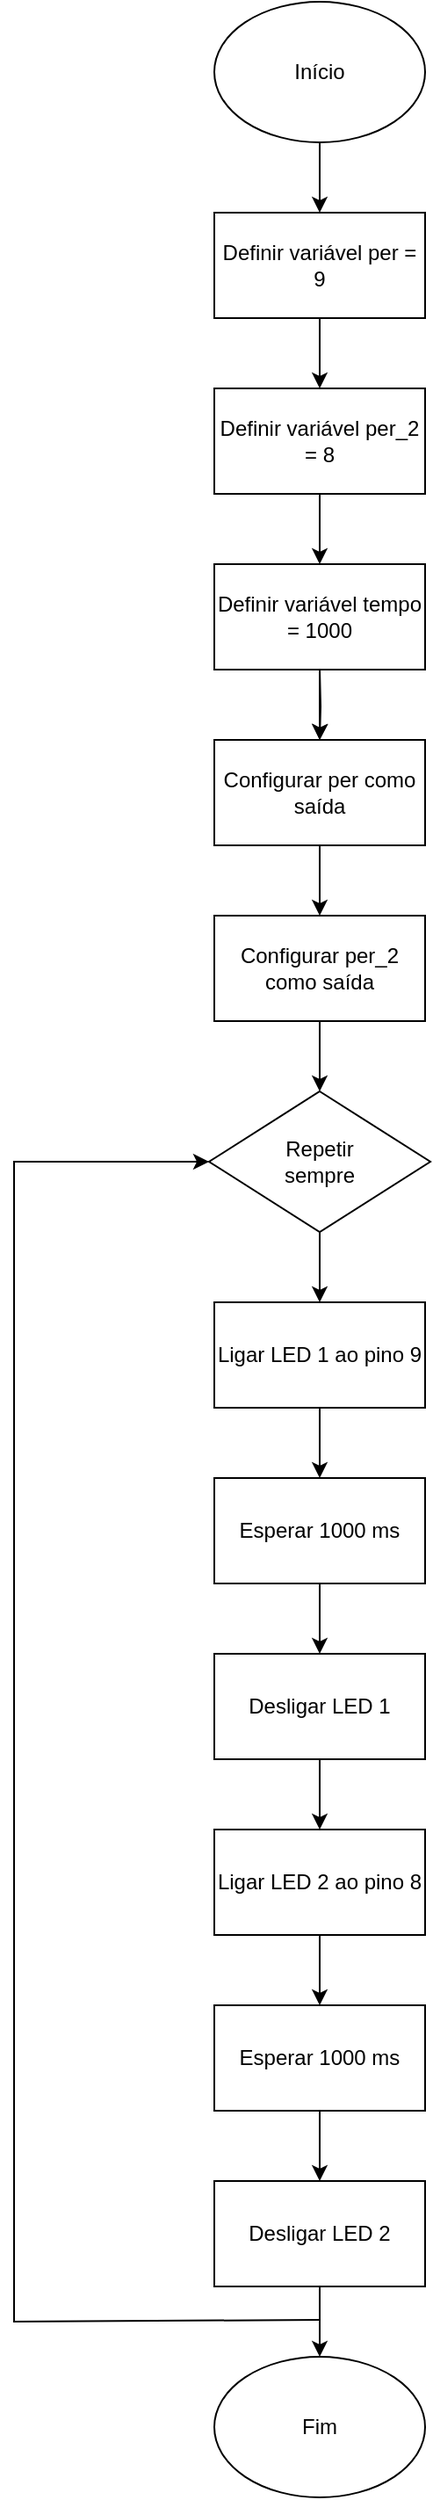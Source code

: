 <mxfile version="28.2.5">
  <diagram name="Página-1" id="lgsfylnA9JrC5za6dz95">
    <mxGraphModel dx="628" dy="863" grid="1" gridSize="10" guides="1" tooltips="1" connect="1" arrows="1" fold="1" page="1" pageScale="1" pageWidth="827" pageHeight="1169" math="0" shadow="0">
      <root>
        <mxCell id="0" />
        <mxCell id="1" parent="0" />
        <mxCell id="7GB0SN49nU3vowdlAvA3-3" style="edgeStyle=orthogonalEdgeStyle;rounded=0;orthogonalLoop=1;jettySize=auto;html=1;entryX=0.5;entryY=0;entryDx=0;entryDy=0;" edge="1" parent="1" source="7GB0SN49nU3vowdlAvA3-1" target="7GB0SN49nU3vowdlAvA3-2">
          <mxGeometry relative="1" as="geometry" />
        </mxCell>
        <mxCell id="7GB0SN49nU3vowdlAvA3-1" value="Início" style="ellipse;whiteSpace=wrap;html=1;" vertex="1" parent="1">
          <mxGeometry x="354" y="40" width="120" height="80" as="geometry" />
        </mxCell>
        <mxCell id="7GB0SN49nU3vowdlAvA3-6" style="edgeStyle=orthogonalEdgeStyle;rounded=0;orthogonalLoop=1;jettySize=auto;html=1;entryX=0.5;entryY=0;entryDx=0;entryDy=0;" edge="1" parent="1" source="7GB0SN49nU3vowdlAvA3-2" target="7GB0SN49nU3vowdlAvA3-4">
          <mxGeometry relative="1" as="geometry" />
        </mxCell>
        <mxCell id="7GB0SN49nU3vowdlAvA3-2" value="&lt;div&gt;Definir variável per = 9&lt;/div&gt;" style="rounded=0;whiteSpace=wrap;html=1;" vertex="1" parent="1">
          <mxGeometry x="354" y="160" width="120" height="60" as="geometry" />
        </mxCell>
        <mxCell id="7GB0SN49nU3vowdlAvA3-7" style="edgeStyle=orthogonalEdgeStyle;rounded=0;orthogonalLoop=1;jettySize=auto;html=1;entryX=0.5;entryY=0;entryDx=0;entryDy=0;" edge="1" parent="1" source="7GB0SN49nU3vowdlAvA3-4" target="7GB0SN49nU3vowdlAvA3-5">
          <mxGeometry relative="1" as="geometry" />
        </mxCell>
        <mxCell id="7GB0SN49nU3vowdlAvA3-4" value="&lt;div&gt;Definir variável per_2 = 8&lt;/div&gt;" style="rounded=0;whiteSpace=wrap;html=1;" vertex="1" parent="1">
          <mxGeometry x="354" y="260" width="120" height="60" as="geometry" />
        </mxCell>
        <mxCell id="7GB0SN49nU3vowdlAvA3-12" value="" style="edgeStyle=orthogonalEdgeStyle;rounded=0;orthogonalLoop=1;jettySize=auto;html=1;" edge="1" parent="1" source="7GB0SN49nU3vowdlAvA3-5" target="7GB0SN49nU3vowdlAvA3-10">
          <mxGeometry relative="1" as="geometry" />
        </mxCell>
        <mxCell id="7GB0SN49nU3vowdlAvA3-5" value="&lt;div&gt;Definir variável tempo = 1000&lt;/div&gt;" style="rounded=0;whiteSpace=wrap;html=1;" vertex="1" parent="1">
          <mxGeometry x="354" y="360" width="120" height="60" as="geometry" />
        </mxCell>
        <mxCell id="7GB0SN49nU3vowdlAvA3-8" style="edgeStyle=orthogonalEdgeStyle;rounded=0;orthogonalLoop=1;jettySize=auto;html=1;entryX=0.5;entryY=0;entryDx=0;entryDy=0;" edge="1" parent="1" target="7GB0SN49nU3vowdlAvA3-10">
          <mxGeometry relative="1" as="geometry">
            <mxPoint x="414" y="420" as="sourcePoint" />
          </mxGeometry>
        </mxCell>
        <mxCell id="7GB0SN49nU3vowdlAvA3-9" style="edgeStyle=orthogonalEdgeStyle;rounded=0;orthogonalLoop=1;jettySize=auto;html=1;entryX=0.5;entryY=0;entryDx=0;entryDy=0;" edge="1" parent="1" source="7GB0SN49nU3vowdlAvA3-10" target="7GB0SN49nU3vowdlAvA3-11">
          <mxGeometry relative="1" as="geometry" />
        </mxCell>
        <mxCell id="7GB0SN49nU3vowdlAvA3-10" value="&lt;div&gt;Configurar per como saída&lt;/div&gt;" style="rounded=0;whiteSpace=wrap;html=1;" vertex="1" parent="1">
          <mxGeometry x="354" y="460" width="120" height="60" as="geometry" />
        </mxCell>
        <mxCell id="7GB0SN49nU3vowdlAvA3-14" style="edgeStyle=orthogonalEdgeStyle;rounded=0;orthogonalLoop=1;jettySize=auto;html=1;entryX=0.5;entryY=0;entryDx=0;entryDy=0;" edge="1" parent="1" source="7GB0SN49nU3vowdlAvA3-11" target="7GB0SN49nU3vowdlAvA3-13">
          <mxGeometry relative="1" as="geometry" />
        </mxCell>
        <mxCell id="7GB0SN49nU3vowdlAvA3-11" value="&lt;div&gt;Configurar per_2 como saída&lt;/div&gt;" style="rounded=0;whiteSpace=wrap;html=1;" vertex="1" parent="1">
          <mxGeometry x="354" y="560" width="120" height="60" as="geometry" />
        </mxCell>
        <mxCell id="7GB0SN49nU3vowdlAvA3-17" style="edgeStyle=orthogonalEdgeStyle;rounded=0;orthogonalLoop=1;jettySize=auto;html=1;entryX=0.5;entryY=0;entryDx=0;entryDy=0;" edge="1" parent="1" source="7GB0SN49nU3vowdlAvA3-13" target="7GB0SN49nU3vowdlAvA3-15">
          <mxGeometry relative="1" as="geometry" />
        </mxCell>
        <mxCell id="7GB0SN49nU3vowdlAvA3-13" value="Repetir&lt;div&gt;sempre&lt;/div&gt;" style="rhombus;whiteSpace=wrap;html=1;" vertex="1" parent="1">
          <mxGeometry x="351" y="660" width="126" height="80" as="geometry" />
        </mxCell>
        <mxCell id="7GB0SN49nU3vowdlAvA3-18" style="edgeStyle=orthogonalEdgeStyle;rounded=0;orthogonalLoop=1;jettySize=auto;html=1;entryX=0.5;entryY=0;entryDx=0;entryDy=0;" edge="1" parent="1" source="7GB0SN49nU3vowdlAvA3-15" target="7GB0SN49nU3vowdlAvA3-16">
          <mxGeometry relative="1" as="geometry" />
        </mxCell>
        <mxCell id="7GB0SN49nU3vowdlAvA3-15" value="&lt;div&gt;Ligar LED 1 ao pino 9&lt;/div&gt;" style="rounded=0;whiteSpace=wrap;html=1;" vertex="1" parent="1">
          <mxGeometry x="354" y="780" width="120" height="60" as="geometry" />
        </mxCell>
        <mxCell id="7GB0SN49nU3vowdlAvA3-20" style="edgeStyle=orthogonalEdgeStyle;rounded=0;orthogonalLoop=1;jettySize=auto;html=1;entryX=0.5;entryY=0;entryDx=0;entryDy=0;" edge="1" parent="1" source="7GB0SN49nU3vowdlAvA3-16" target="7GB0SN49nU3vowdlAvA3-19">
          <mxGeometry relative="1" as="geometry" />
        </mxCell>
        <mxCell id="7GB0SN49nU3vowdlAvA3-16" value="&lt;div&gt;Esperar 1000 ms&lt;/div&gt;" style="rounded=0;whiteSpace=wrap;html=1;" vertex="1" parent="1">
          <mxGeometry x="354" y="880" width="120" height="60" as="geometry" />
        </mxCell>
        <mxCell id="7GB0SN49nU3vowdlAvA3-22" style="edgeStyle=orthogonalEdgeStyle;rounded=0;orthogonalLoop=1;jettySize=auto;html=1;entryX=0.5;entryY=0;entryDx=0;entryDy=0;" edge="1" parent="1" source="7GB0SN49nU3vowdlAvA3-19" target="7GB0SN49nU3vowdlAvA3-21">
          <mxGeometry relative="1" as="geometry" />
        </mxCell>
        <mxCell id="7GB0SN49nU3vowdlAvA3-19" value="&lt;div&gt;Desligar LED 1&lt;/div&gt;" style="rounded=0;whiteSpace=wrap;html=1;" vertex="1" parent="1">
          <mxGeometry x="354" y="980" width="120" height="60" as="geometry" />
        </mxCell>
        <mxCell id="7GB0SN49nU3vowdlAvA3-24" style="edgeStyle=orthogonalEdgeStyle;rounded=0;orthogonalLoop=1;jettySize=auto;html=1;entryX=0.5;entryY=0;entryDx=0;entryDy=0;" edge="1" parent="1" source="7GB0SN49nU3vowdlAvA3-21" target="7GB0SN49nU3vowdlAvA3-23">
          <mxGeometry relative="1" as="geometry" />
        </mxCell>
        <mxCell id="7GB0SN49nU3vowdlAvA3-21" value="&lt;div&gt;Ligar LED 2 ao pino 8&lt;/div&gt;" style="rounded=0;whiteSpace=wrap;html=1;" vertex="1" parent="1">
          <mxGeometry x="354" y="1080" width="120" height="60" as="geometry" />
        </mxCell>
        <mxCell id="7GB0SN49nU3vowdlAvA3-26" style="edgeStyle=orthogonalEdgeStyle;rounded=0;orthogonalLoop=1;jettySize=auto;html=1;entryX=0.5;entryY=0;entryDx=0;entryDy=0;" edge="1" parent="1" source="7GB0SN49nU3vowdlAvA3-23" target="7GB0SN49nU3vowdlAvA3-25">
          <mxGeometry relative="1" as="geometry" />
        </mxCell>
        <mxCell id="7GB0SN49nU3vowdlAvA3-23" value="&lt;div&gt;Esperar 1000 ms&lt;/div&gt;" style="rounded=0;whiteSpace=wrap;html=1;" vertex="1" parent="1">
          <mxGeometry x="354" y="1180" width="120" height="60" as="geometry" />
        </mxCell>
        <mxCell id="7GB0SN49nU3vowdlAvA3-28" style="edgeStyle=orthogonalEdgeStyle;rounded=0;orthogonalLoop=1;jettySize=auto;html=1;entryX=0.5;entryY=0;entryDx=0;entryDy=0;" edge="1" parent="1" source="7GB0SN49nU3vowdlAvA3-25" target="7GB0SN49nU3vowdlAvA3-27">
          <mxGeometry relative="1" as="geometry" />
        </mxCell>
        <mxCell id="7GB0SN49nU3vowdlAvA3-25" value="&lt;div&gt;Desligar LED 2&lt;/div&gt;" style="rounded=0;whiteSpace=wrap;html=1;" vertex="1" parent="1">
          <mxGeometry x="354" y="1280" width="120" height="60" as="geometry" />
        </mxCell>
        <mxCell id="7GB0SN49nU3vowdlAvA3-27" value="Fim" style="ellipse;whiteSpace=wrap;html=1;" vertex="1" parent="1">
          <mxGeometry x="354" y="1380" width="120" height="80" as="geometry" />
        </mxCell>
        <mxCell id="7GB0SN49nU3vowdlAvA3-29" value="" style="endArrow=classic;html=1;rounded=0;entryX=0;entryY=0.5;entryDx=0;entryDy=0;" edge="1" parent="1" target="7GB0SN49nU3vowdlAvA3-13">
          <mxGeometry width="50" height="50" relative="1" as="geometry">
            <mxPoint x="414" y="1359" as="sourcePoint" />
            <mxPoint x="240" y="690" as="targetPoint" />
            <Array as="points">
              <mxPoint x="240" y="1360" />
              <mxPoint x="240" y="700" />
            </Array>
          </mxGeometry>
        </mxCell>
      </root>
    </mxGraphModel>
  </diagram>
</mxfile>
